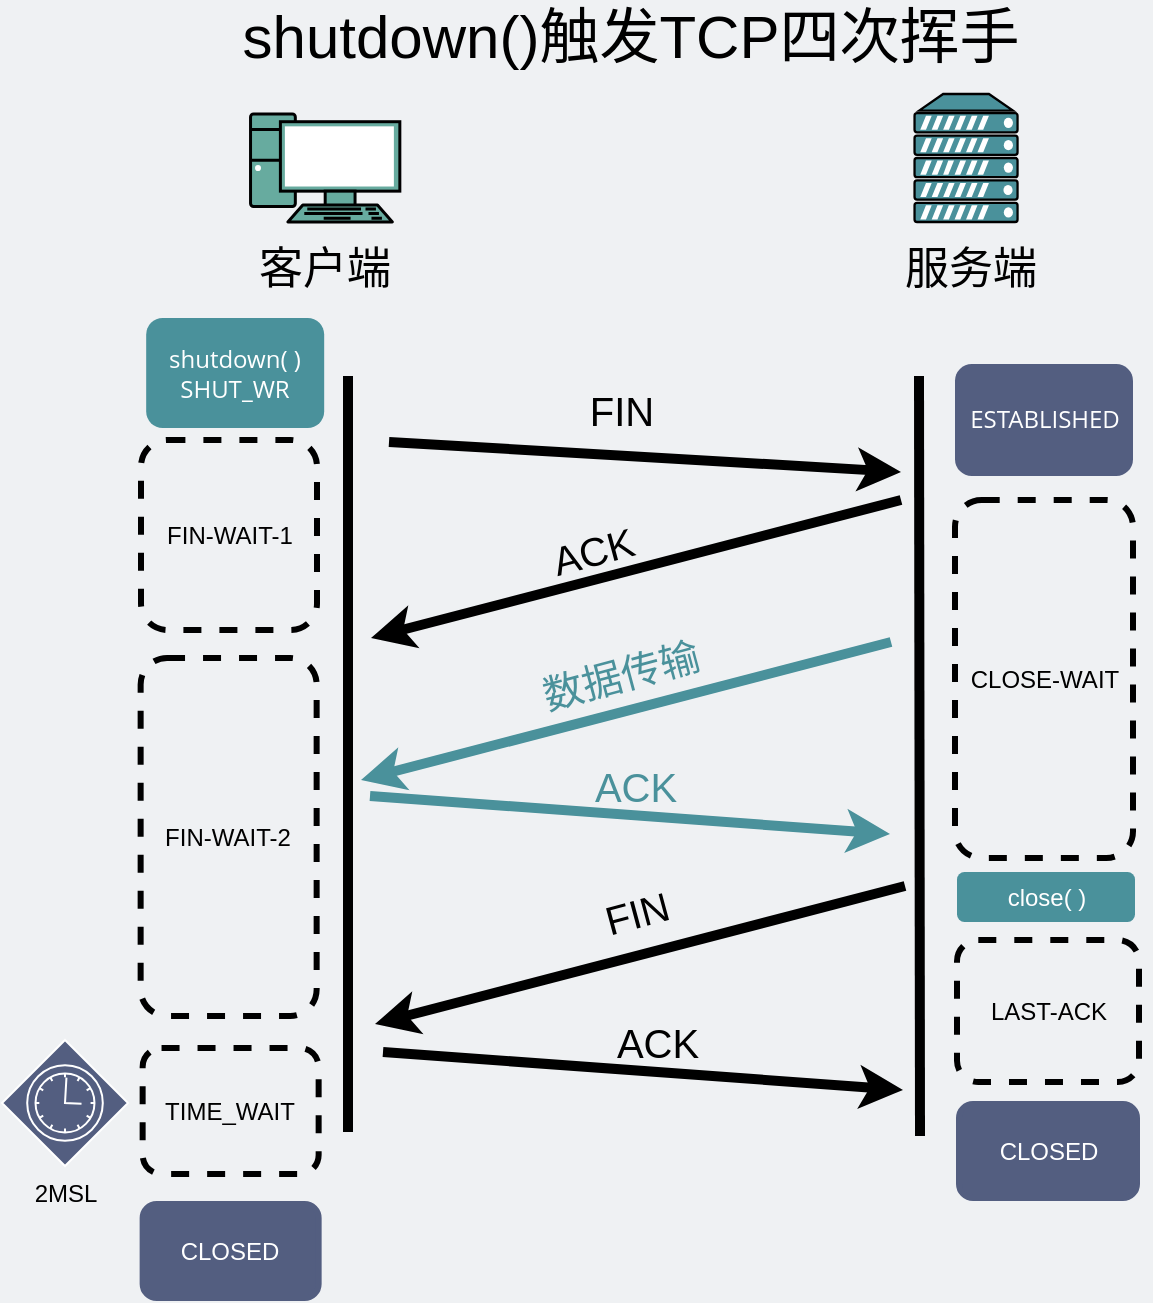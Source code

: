 <mxfile version="14.9.5" type="github">
  <diagram id="3228e29e-7158-1315-38df-8450db1d8a1d" name="Page-1">
    <mxGraphModel dx="1738" dy="510" grid="0" gridSize="10" guides="1" tooltips="1" connect="1" arrows="1" fold="1" page="1" pageScale="1" pageWidth="650" pageHeight="700" background="#EFF1F3" math="0" shadow="0">
      <root>
        <mxCell id="0" />
        <mxCell id="1" parent="0" />
        <mxCell id="_KJd5dzx4qh3lxpyMWcO-2" value="" style="fontColor=#0066CC;verticalAlign=top;verticalLabelPosition=bottom;labelPosition=center;align=center;html=1;outlineConnect=0;gradientColor=none;gradientDirection=north;strokeWidth=2;shape=mxgraph.networks.pc;fillColor=#67AB9F;fontSize=30;" parent="1" vertex="1">
          <mxGeometry x="148.27" y="776" width="74.65" height="54" as="geometry" />
        </mxCell>
        <mxCell id="T-5VQnCJckOgUX1Wp16H-28" value="客户端" style="text;html=1;strokeColor=none;fillColor=none;align=center;verticalAlign=middle;whiteSpace=wrap;rounded=0;fontSize=22;" parent="1" vertex="1">
          <mxGeometry x="96.09" y="844" width="179" height="20" as="geometry" />
        </mxCell>
        <mxCell id="aH1-eks404bDhsACtXEq-2" value="" style="fontColor=#0066CC;verticalAlign=top;verticalLabelPosition=bottom;labelPosition=center;align=center;html=1;outlineConnect=0;gradientColor=none;gradientDirection=north;strokeWidth=2;shape=mxgraph.networks.server;fillColor=#4A919B;" parent="1" vertex="1">
          <mxGeometry x="480.27" y="766" width="51.5" height="64" as="geometry" />
        </mxCell>
        <mxCell id="aH1-eks404bDhsACtXEq-3" value="服务端" style="text;html=1;strokeColor=none;fillColor=none;align=center;verticalAlign=middle;whiteSpace=wrap;rounded=0;fontSize=22;" parent="1" vertex="1">
          <mxGeometry x="419.27" y="844" width="179" height="20" as="geometry" />
        </mxCell>
        <mxCell id="aH1-eks404bDhsACtXEq-4" value="&lt;font style=&quot;font-size: 30px&quot;&gt;shutdown()触发TCP四次挥手&lt;/font&gt;" style="text;html=1;strokeColor=none;fillColor=none;align=center;verticalAlign=middle;whiteSpace=wrap;rounded=0;" parent="1" vertex="1">
          <mxGeometry x="140.5" y="723" width="395" height="28" as="geometry" />
        </mxCell>
        <mxCell id="aH1-eks404bDhsACtXEq-7" value="" style="endArrow=none;html=1;strokeWidth=5;" parent="1" edge="1">
          <mxGeometry width="50" height="50" relative="1" as="geometry">
            <mxPoint x="197" y="1285" as="sourcePoint" />
            <mxPoint x="197" y="907" as="targetPoint" />
          </mxGeometry>
        </mxCell>
        <mxCell id="aH1-eks404bDhsACtXEq-10" value="" style="endArrow=classic;html=1;strokeWidth=5;fontSize=20;" parent="1" edge="1">
          <mxGeometry width="50" height="50" relative="1" as="geometry">
            <mxPoint x="217.5" y="940" as="sourcePoint" />
            <mxPoint x="473.5" y="955" as="targetPoint" />
          </mxGeometry>
        </mxCell>
        <mxCell id="aH1-eks404bDhsACtXEq-11" value="FIN" style="text;html=1;strokeColor=none;fillColor=none;align=center;verticalAlign=middle;whiteSpace=wrap;rounded=0;fontSize=20;" parent="1" vertex="1">
          <mxGeometry x="287.5" y="913" width="92" height="21" as="geometry" />
        </mxCell>
        <mxCell id="aH1-eks404bDhsACtXEq-12" value="" style="endArrow=none;html=1;strokeWidth=5;startArrow=classic;startFill=1;endFill=0;" parent="1" edge="1">
          <mxGeometry width="50" height="50" relative="1" as="geometry">
            <mxPoint x="208.5" y="1038" as="sourcePoint" />
            <mxPoint x="473.5" y="969" as="targetPoint" />
          </mxGeometry>
        </mxCell>
        <mxCell id="aH1-eks404bDhsACtXEq-13" value="" style="endArrow=classic;html=1;strokeWidth=5;" parent="1" edge="1">
          <mxGeometry width="50" height="50" relative="1" as="geometry">
            <mxPoint x="214.5" y="1245" as="sourcePoint" />
            <mxPoint x="474.5" y="1264" as="targetPoint" />
          </mxGeometry>
        </mxCell>
        <mxCell id="aH1-eks404bDhsACtXEq-16" value="FIN-WAIT-1" style="rounded=1;whiteSpace=wrap;html=1;strokeColor=#000000;fillColor=none;dashed=1;strokeWidth=3;" parent="1" vertex="1">
          <mxGeometry x="93.5" y="939" width="88" height="95" as="geometry" />
        </mxCell>
        <mxCell id="aH1-eks404bDhsACtXEq-17" value="&lt;span style=&quot;font-family: &amp;quot;open sans&amp;quot; , &amp;quot;clear sans&amp;quot; , &amp;quot;helvetica neue&amp;quot; , &amp;quot;helvetica&amp;quot; , &amp;quot;arial&amp;quot; , sans-serif&quot;&gt;&lt;font style=&quot;font-size: 12px&quot;&gt;ESTABLISHED&lt;/font&gt;&lt;/span&gt;" style="rounded=1;whiteSpace=wrap;html=1;dashed=1;strokeWidth=3;strokeColor=none;fillColor=#535E80;fontColor=#FFFFFF;" parent="1" vertex="1">
          <mxGeometry x="500.5" y="901" width="89" height="56" as="geometry" />
        </mxCell>
        <mxCell id="aH1-eks404bDhsACtXEq-18" value="&lt;span&gt;CLOSE-WAIT&lt;/span&gt;" style="rounded=1;whiteSpace=wrap;html=1;strokeColor=#000000;fillColor=none;dashed=1;strokeWidth=3;" parent="1" vertex="1">
          <mxGeometry x="500.5" y="969" width="89" height="179" as="geometry" />
        </mxCell>
        <mxCell id="aH1-eks404bDhsACtXEq-19" value="LAST-ACK" style="rounded=1;whiteSpace=wrap;html=1;strokeColor=#000000;fillColor=none;dashed=1;strokeWidth=3;" parent="1" vertex="1">
          <mxGeometry x="501.5" y="1189" width="91" height="71" as="geometry" />
        </mxCell>
        <mxCell id="aH1-eks404bDhsACtXEq-21" value="FIN-WAIT-2" style="rounded=1;whiteSpace=wrap;html=1;strokeColor=#000000;fillColor=none;dashed=1;strokeWidth=3;" parent="1" vertex="1">
          <mxGeometry x="93.32" y="1048" width="88" height="179" as="geometry" />
        </mxCell>
        <mxCell id="aH1-eks404bDhsACtXEq-22" value="ACK" style="text;html=1;strokeColor=none;fillColor=none;align=center;verticalAlign=middle;whiteSpace=wrap;rounded=0;fontSize=20;rotation=-15;" parent="1" vertex="1">
          <mxGeometry x="185.09" y="977.92" width="269" height="32" as="geometry" />
        </mxCell>
        <mxCell id="YXoqQ_mGJv7HDvLP6CB5-1" value="" style="endArrow=none;html=1;strokeWidth=5;" parent="1" edge="1">
          <mxGeometry width="50" height="50" relative="1" as="geometry">
            <mxPoint x="483" y="1287" as="sourcePoint" />
            <mxPoint x="482.5" y="907" as="targetPoint" />
          </mxGeometry>
        </mxCell>
        <mxCell id="CZwPZS3a3ZRwMsVz8uld-1" value="" style="endArrow=none;html=1;strokeWidth=5;startArrow=classic;startFill=1;endFill=0;" parent="1" edge="1">
          <mxGeometry width="50" height="50" relative="1" as="geometry">
            <mxPoint x="210.5" y="1231" as="sourcePoint" />
            <mxPoint x="475.5" y="1162" as="targetPoint" />
          </mxGeometry>
        </mxCell>
        <mxCell id="CZwPZS3a3ZRwMsVz8uld-2" value="ACK" style="text;html=1;strokeColor=none;fillColor=none;align=center;verticalAlign=middle;whiteSpace=wrap;rounded=0;dashed=1;fontSize=20;rotation=0;" parent="1" vertex="1">
          <mxGeometry x="285.5" y="1230" width="132" height="20" as="geometry" />
        </mxCell>
        <mxCell id="CZwPZS3a3ZRwMsVz8uld-3" value="FIN" style="text;html=1;strokeColor=none;fillColor=none;align=center;verticalAlign=middle;whiteSpace=wrap;rounded=0;fontSize=20;rotation=-15;" parent="1" vertex="1">
          <mxGeometry x="207" y="1159" width="269" height="32" as="geometry" />
        </mxCell>
        <mxCell id="CZwPZS3a3ZRwMsVz8uld-4" value="TIME_WAIT" style="rounded=1;whiteSpace=wrap;html=1;strokeColor=#000000;fillColor=none;dashed=1;strokeWidth=3;" parent="1" vertex="1">
          <mxGeometry x="94.32" y="1243" width="88" height="63" as="geometry" />
        </mxCell>
        <mxCell id="CZwPZS3a3ZRwMsVz8uld-5" value="&lt;font color=&quot;#ffffff&quot;&gt;CLOSED&lt;/font&gt;" style="rounded=1;whiteSpace=wrap;html=1;strokeWidth=3;strokeColor=#535E80;fillColor=#535E80;" parent="1" vertex="1">
          <mxGeometry x="94.32" y="1321" width="88" height="47" as="geometry" />
        </mxCell>
        <mxCell id="CZwPZS3a3ZRwMsVz8uld-6" value="&lt;font color=&quot;#ffffff&quot;&gt;CLOSED&lt;/font&gt;" style="rounded=1;whiteSpace=wrap;html=1;strokeWidth=3;strokeColor=#535E80;fillColor=#535E80;" parent="1" vertex="1">
          <mxGeometry x="502.5" y="1271" width="89" height="47" as="geometry" />
        </mxCell>
        <mxCell id="CZwPZS3a3ZRwMsVz8uld-7" value="" style="points=[[0.25,0.25,0],[0.5,0,0],[0.75,0.25,0],[1,0.5,0],[0.75,0.75,0],[0.5,1,0],[0.25,0.75,0],[0,0.5,0]];shape=mxgraph.bpmn.gateway2;html=1;verticalLabelPosition=bottom;labelBackgroundColor=#ffffff;verticalAlign=top;align=center;perimeter=rhombusPerimeter;outlineConnect=0;outline=standard;symbol=timer;fillColor=#535E80;strokeColor=#FFFFFF;" parent="1" vertex="1">
          <mxGeometry x="24" y="1239" width="63" height="63" as="geometry" />
        </mxCell>
        <mxCell id="CZwPZS3a3ZRwMsVz8uld-8" value="2MSL" style="text;html=1;strokeColor=none;fillColor=none;align=center;verticalAlign=middle;whiteSpace=wrap;rounded=0;" parent="1" vertex="1">
          <mxGeometry x="35.5" y="1306" width="40" height="20" as="geometry" />
        </mxCell>
        <mxCell id="620c4s5pLBTuJ2dwkKwi-3" value="&lt;span style=&quot;font-family: &amp;#34;open sans&amp;#34; , &amp;#34;clear sans&amp;#34; , &amp;#34;helvetica neue&amp;#34; , &amp;#34;helvetica&amp;#34; , &amp;#34;arial&amp;#34; , sans-serif&quot;&gt;&lt;font style=&quot;font-size: 12px&quot;&gt;shutdown( )&lt;br&gt;SHUT_WR&lt;br&gt;&lt;/font&gt;&lt;/span&gt;" style="rounded=1;whiteSpace=wrap;html=1;dashed=1;strokeWidth=3;strokeColor=none;fontColor=#FFFFFF;fillColor=#4A919B;" parent="1" vertex="1">
          <mxGeometry x="96.09" y="878" width="89" height="55" as="geometry" />
        </mxCell>
        <mxCell id="PNl31qLjTtrt3CTI71VA-1" value="&lt;font color=&quot;#ffffff&quot;&gt;close( )&lt;/font&gt;" style="rounded=1;whiteSpace=wrap;html=1;strokeWidth=3;fillColor=#4A919B;strokeColor=none;" parent="1" vertex="1">
          <mxGeometry x="501.5" y="1155" width="89" height="25" as="geometry" />
        </mxCell>
        <mxCell id="PNl31qLjTtrt3CTI71VA-2" value="" style="endArrow=none;html=1;strokeWidth=5;startArrow=classic;startFill=1;endFill=0;fontColor=#4A919B;strokeColor=#4A919B;" parent="1" edge="1">
          <mxGeometry width="50" height="50" relative="1" as="geometry">
            <mxPoint x="203.5" y="1109" as="sourcePoint" />
            <mxPoint x="468.5" y="1040" as="targetPoint" />
          </mxGeometry>
        </mxCell>
        <mxCell id="PNl31qLjTtrt3CTI71VA-3" value="&lt;font color=&quot;#4a919b&quot;&gt;数据传输&lt;/font&gt;" style="text;html=1;strokeColor=none;fillColor=none;align=center;verticalAlign=middle;whiteSpace=wrap;rounded=0;fontSize=20;rotation=-15;" parent="1" vertex="1">
          <mxGeometry x="199" y="1040" width="269" height="32" as="geometry" />
        </mxCell>
        <mxCell id="PNl31qLjTtrt3CTI71VA-4" value="" style="endArrow=classic;html=1;strokeWidth=5;strokeColor=#4A919B;" parent="1" edge="1">
          <mxGeometry width="50" height="50" relative="1" as="geometry">
            <mxPoint x="208" y="1117" as="sourcePoint" />
            <mxPoint x="468" y="1136" as="targetPoint" />
          </mxGeometry>
        </mxCell>
        <mxCell id="PNl31qLjTtrt3CTI71VA-5" value="&lt;font color=&quot;#4a919b&quot;&gt;ACK&lt;/font&gt;" style="text;html=1;strokeColor=none;fillColor=none;align=center;verticalAlign=middle;whiteSpace=wrap;rounded=0;dashed=1;fontSize=20;rotation=0;" parent="1" vertex="1">
          <mxGeometry x="275.09" y="1102" width="132" height="20" as="geometry" />
        </mxCell>
      </root>
    </mxGraphModel>
  </diagram>
</mxfile>

